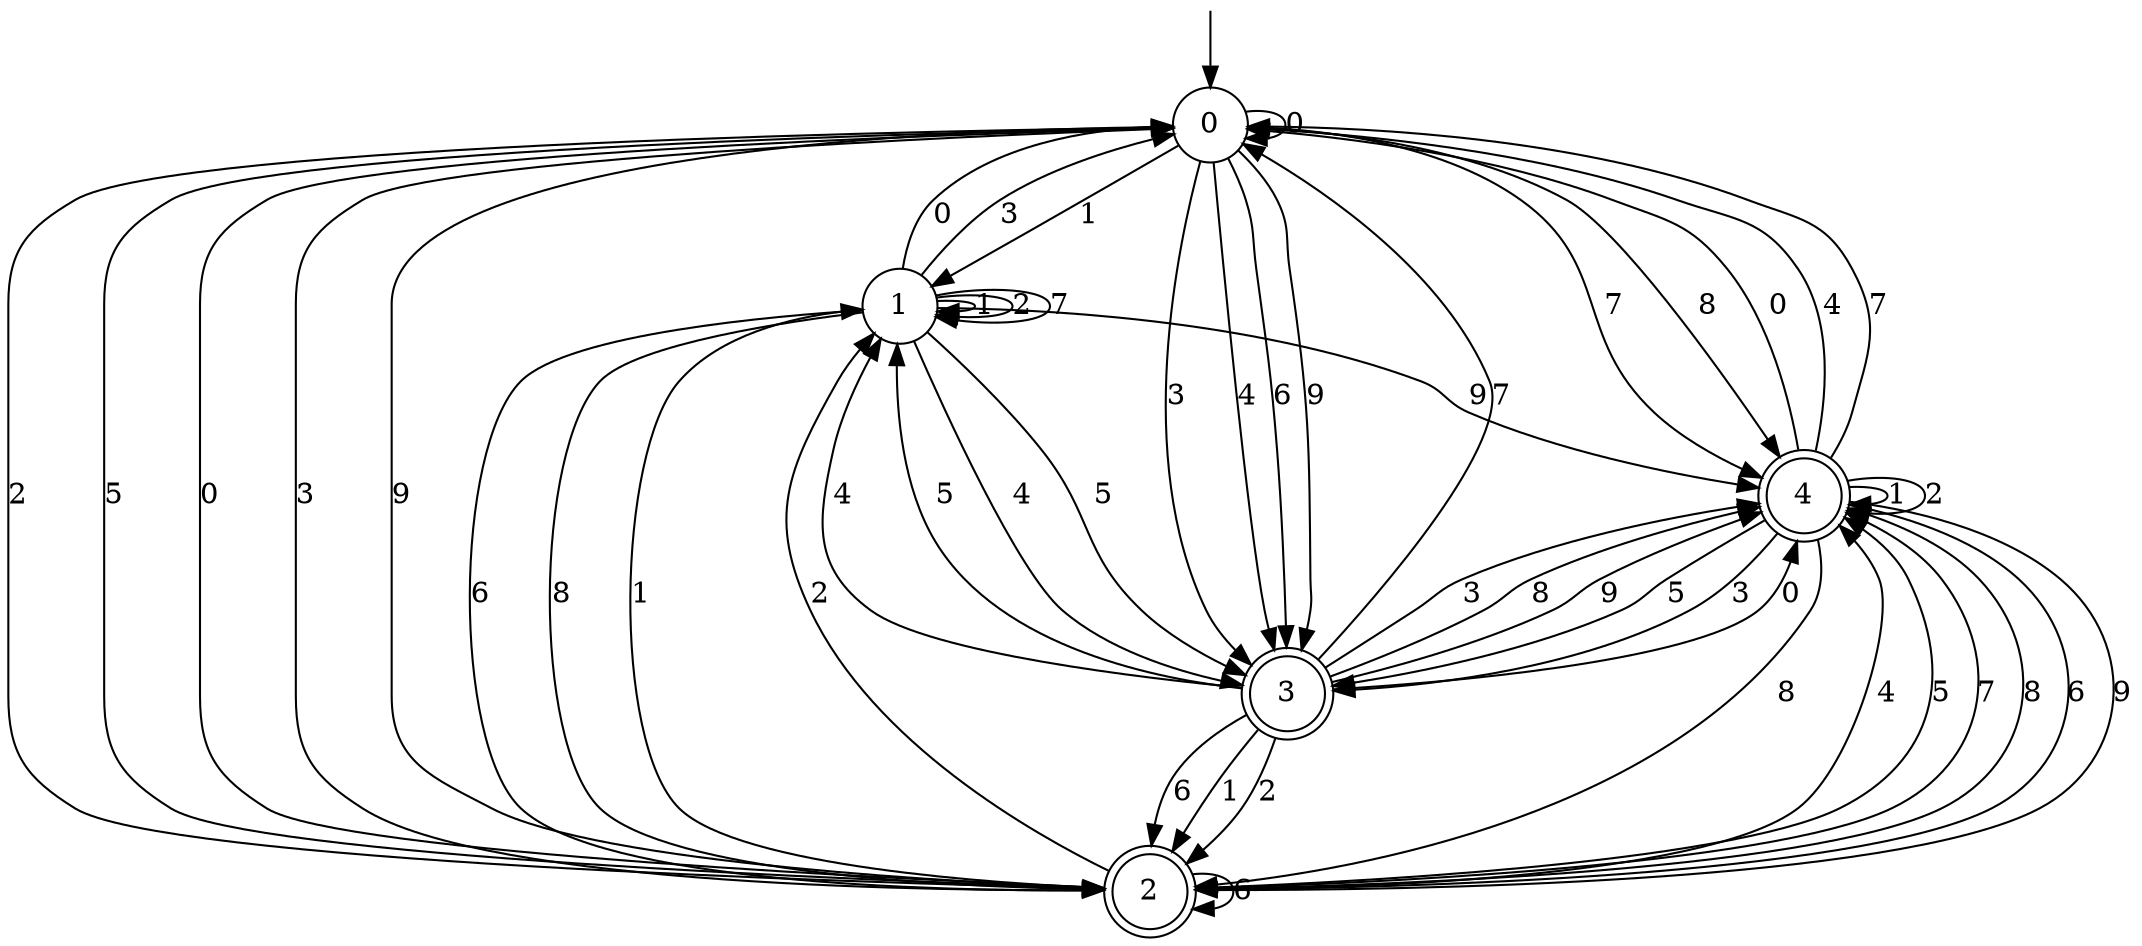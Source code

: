 digraph g {

	s0 [shape="circle" label="0"];
	s1 [shape="circle" label="1"];
	s2 [shape="doublecircle" label="2"];
	s3 [shape="doublecircle" label="3"];
	s4 [shape="doublecircle" label="4"];
	s0 -> s0 [label="0"];
	s0 -> s1 [label="1"];
	s0 -> s2 [label="2"];
	s0 -> s3 [label="3"];
	s0 -> s3 [label="4"];
	s0 -> s2 [label="5"];
	s0 -> s3 [label="6"];
	s0 -> s4 [label="7"];
	s0 -> s4 [label="8"];
	s0 -> s3 [label="9"];
	s1 -> s0 [label="0"];
	s1 -> s1 [label="1"];
	s1 -> s1 [label="2"];
	s1 -> s0 [label="3"];
	s1 -> s3 [label="4"];
	s1 -> s3 [label="5"];
	s1 -> s2 [label="6"];
	s1 -> s1 [label="7"];
	s1 -> s2 [label="8"];
	s1 -> s4 [label="9"];
	s2 -> s0 [label="0"];
	s2 -> s1 [label="1"];
	s2 -> s1 [label="2"];
	s2 -> s0 [label="3"];
	s2 -> s4 [label="4"];
	s2 -> s4 [label="5"];
	s2 -> s2 [label="6"];
	s2 -> s4 [label="7"];
	s2 -> s4 [label="8"];
	s2 -> s0 [label="9"];
	s3 -> s4 [label="0"];
	s3 -> s2 [label="1"];
	s3 -> s2 [label="2"];
	s3 -> s4 [label="3"];
	s3 -> s1 [label="4"];
	s3 -> s1 [label="5"];
	s3 -> s2 [label="6"];
	s3 -> s0 [label="7"];
	s3 -> s4 [label="8"];
	s3 -> s4 [label="9"];
	s4 -> s0 [label="0"];
	s4 -> s4 [label="1"];
	s4 -> s4 [label="2"];
	s4 -> s3 [label="3"];
	s4 -> s0 [label="4"];
	s4 -> s3 [label="5"];
	s4 -> s2 [label="6"];
	s4 -> s0 [label="7"];
	s4 -> s2 [label="8"];
	s4 -> s2 [label="9"];

__start0 [label="" shape="none" width="0" height="0"];
__start0 -> s0;

}
